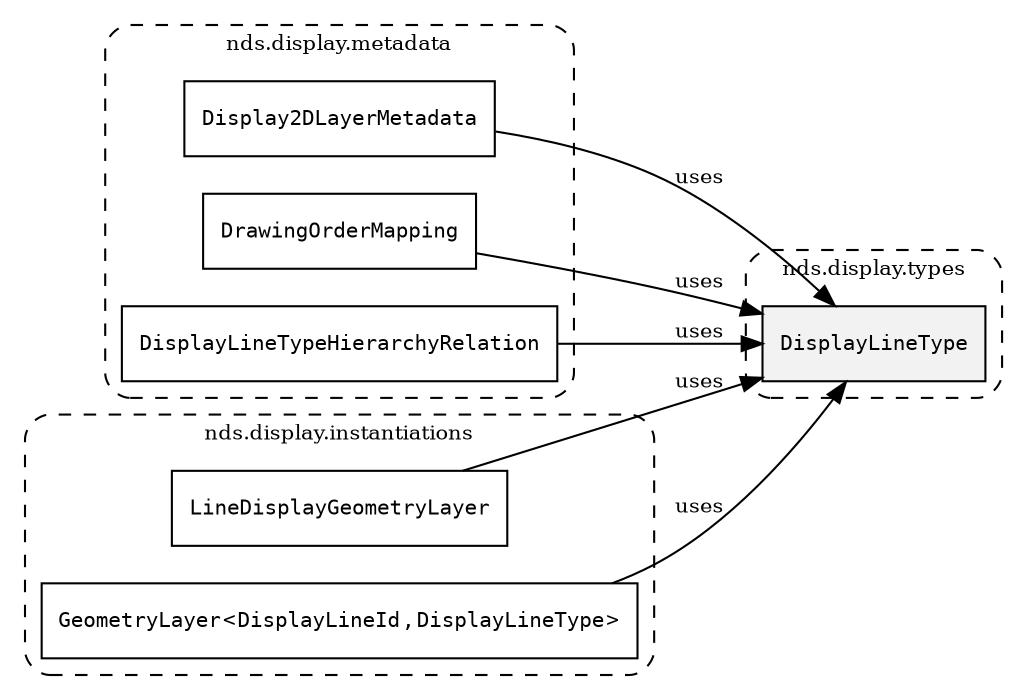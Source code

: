 /**
 * This dot file creates symbol collaboration diagram for DisplayLineType.
 */
digraph ZSERIO
{
    node [shape=box, fontsize=10];
    rankdir="LR";
    fontsize=10;
    tooltip="DisplayLineType collaboration diagram";

    subgraph "cluster_nds.display.types"
    {
        style="dashed, rounded";
        label="nds.display.types";
        tooltip="Package nds.display.types";
        href="../../../content/packages/nds.display.types.html#Package-nds-display-types";
        target="_parent";

        "DisplayLineType" [style="filled", fillcolor="#0000000D", target="_parent", label=<<font face="monospace"><table align="center" border="0" cellspacing="0" cellpadding="0"><tr><td href="../../../content/packages/nds.display.types.html#Enum-DisplayLineType" title="Enum defined in nds.display.types">DisplayLineType</td></tr></table></font>>];
    }

    subgraph "cluster_nds.display.metadata"
    {
        style="dashed, rounded";
        label="nds.display.metadata";
        tooltip="Package nds.display.metadata";
        href="../../../content/packages/nds.display.metadata.html#Package-nds-display-metadata";
        target="_parent";

        "Display2DLayerMetadata" [target="_parent", label=<<font face="monospace"><table align="center" border="0" cellspacing="0" cellpadding="0"><tr><td href="../../../content/packages/nds.display.metadata.html#Structure-Display2DLayerMetadata" title="Structure defined in nds.display.metadata">Display2DLayerMetadata</td></tr></table></font>>];
        "DrawingOrderMapping" [target="_parent", label=<<font face="monospace"><table align="center" border="0" cellspacing="0" cellpadding="0"><tr><td href="../../../content/packages/nds.display.metadata.html#Structure-DrawingOrderMapping" title="Structure defined in nds.display.metadata">DrawingOrderMapping</td></tr></table></font>>];
        "DisplayLineTypeHierarchyRelation" [target="_parent", label=<<font face="monospace"><table align="center" border="0" cellspacing="0" cellpadding="0"><tr><td href="../../../content/packages/nds.display.metadata.html#Structure-DisplayLineTypeHierarchyRelation" title="Structure defined in nds.display.metadata">DisplayLineTypeHierarchyRelation</td></tr></table></font>>];
    }

    subgraph "cluster_nds.display.instantiations"
    {
        style="dashed, rounded";
        label="nds.display.instantiations";
        tooltip="Package nds.display.instantiations";
        href="../../../content/packages/nds.display.instantiations.html#Package-nds-display-instantiations";
        target="_parent";

        "LineDisplayGeometryLayer" [target="_parent", label=<<font face="monospace"><table align="center" border="0" cellspacing="0" cellpadding="0"><tr><td href="../../../content/packages/nds.display.instantiations.html#InstantiateType-LineDisplayGeometryLayer" title="InstantiateType defined in nds.display.instantiations">LineDisplayGeometryLayer</td></tr></table></font>>];
        "GeometryLayer&lt;DisplayLineId,DisplayLineType&gt;" [target="_parent", label=<<font face="monospace"><table align="center" border="0" cellspacing="0" cellpadding="0"><tr><td href="../../../content/packages/nds.core.geometry.html#Structure-GeometryLayer" title="Structure defined in nds.core.geometry">GeometryLayer</td><td>&lt;</td><td><table align="center" border="0" cellspacing="0" cellpadding="0"><tr><td href="../../../content/packages/nds.display.reference.types.html#Subtype-DisplayLineId" title="Subtype defined in nds.display.reference.types">DisplayLineId</td></tr></table></td><td>,</td><td><table align="center" border="0" cellspacing="0" cellpadding="0"><tr><td href="../../../content/packages/nds.display.types.html#Enum-DisplayLineType" title="Enum defined in nds.display.types">DisplayLineType</td></tr></table></td><td>&gt;</td></tr></table></font>>];
    }

    "Display2DLayerMetadata" -> "DisplayLineType" [label="uses", fontsize=10];
    "DrawingOrderMapping" -> "DisplayLineType" [label="uses", fontsize=10];
    "DisplayLineTypeHierarchyRelation" -> "DisplayLineType" [label="uses", fontsize=10];
    "LineDisplayGeometryLayer" -> "DisplayLineType" [label="uses", fontsize=10];
    "GeometryLayer&lt;DisplayLineId,DisplayLineType&gt;" -> "DisplayLineType" [label="uses", fontsize=10];
}
